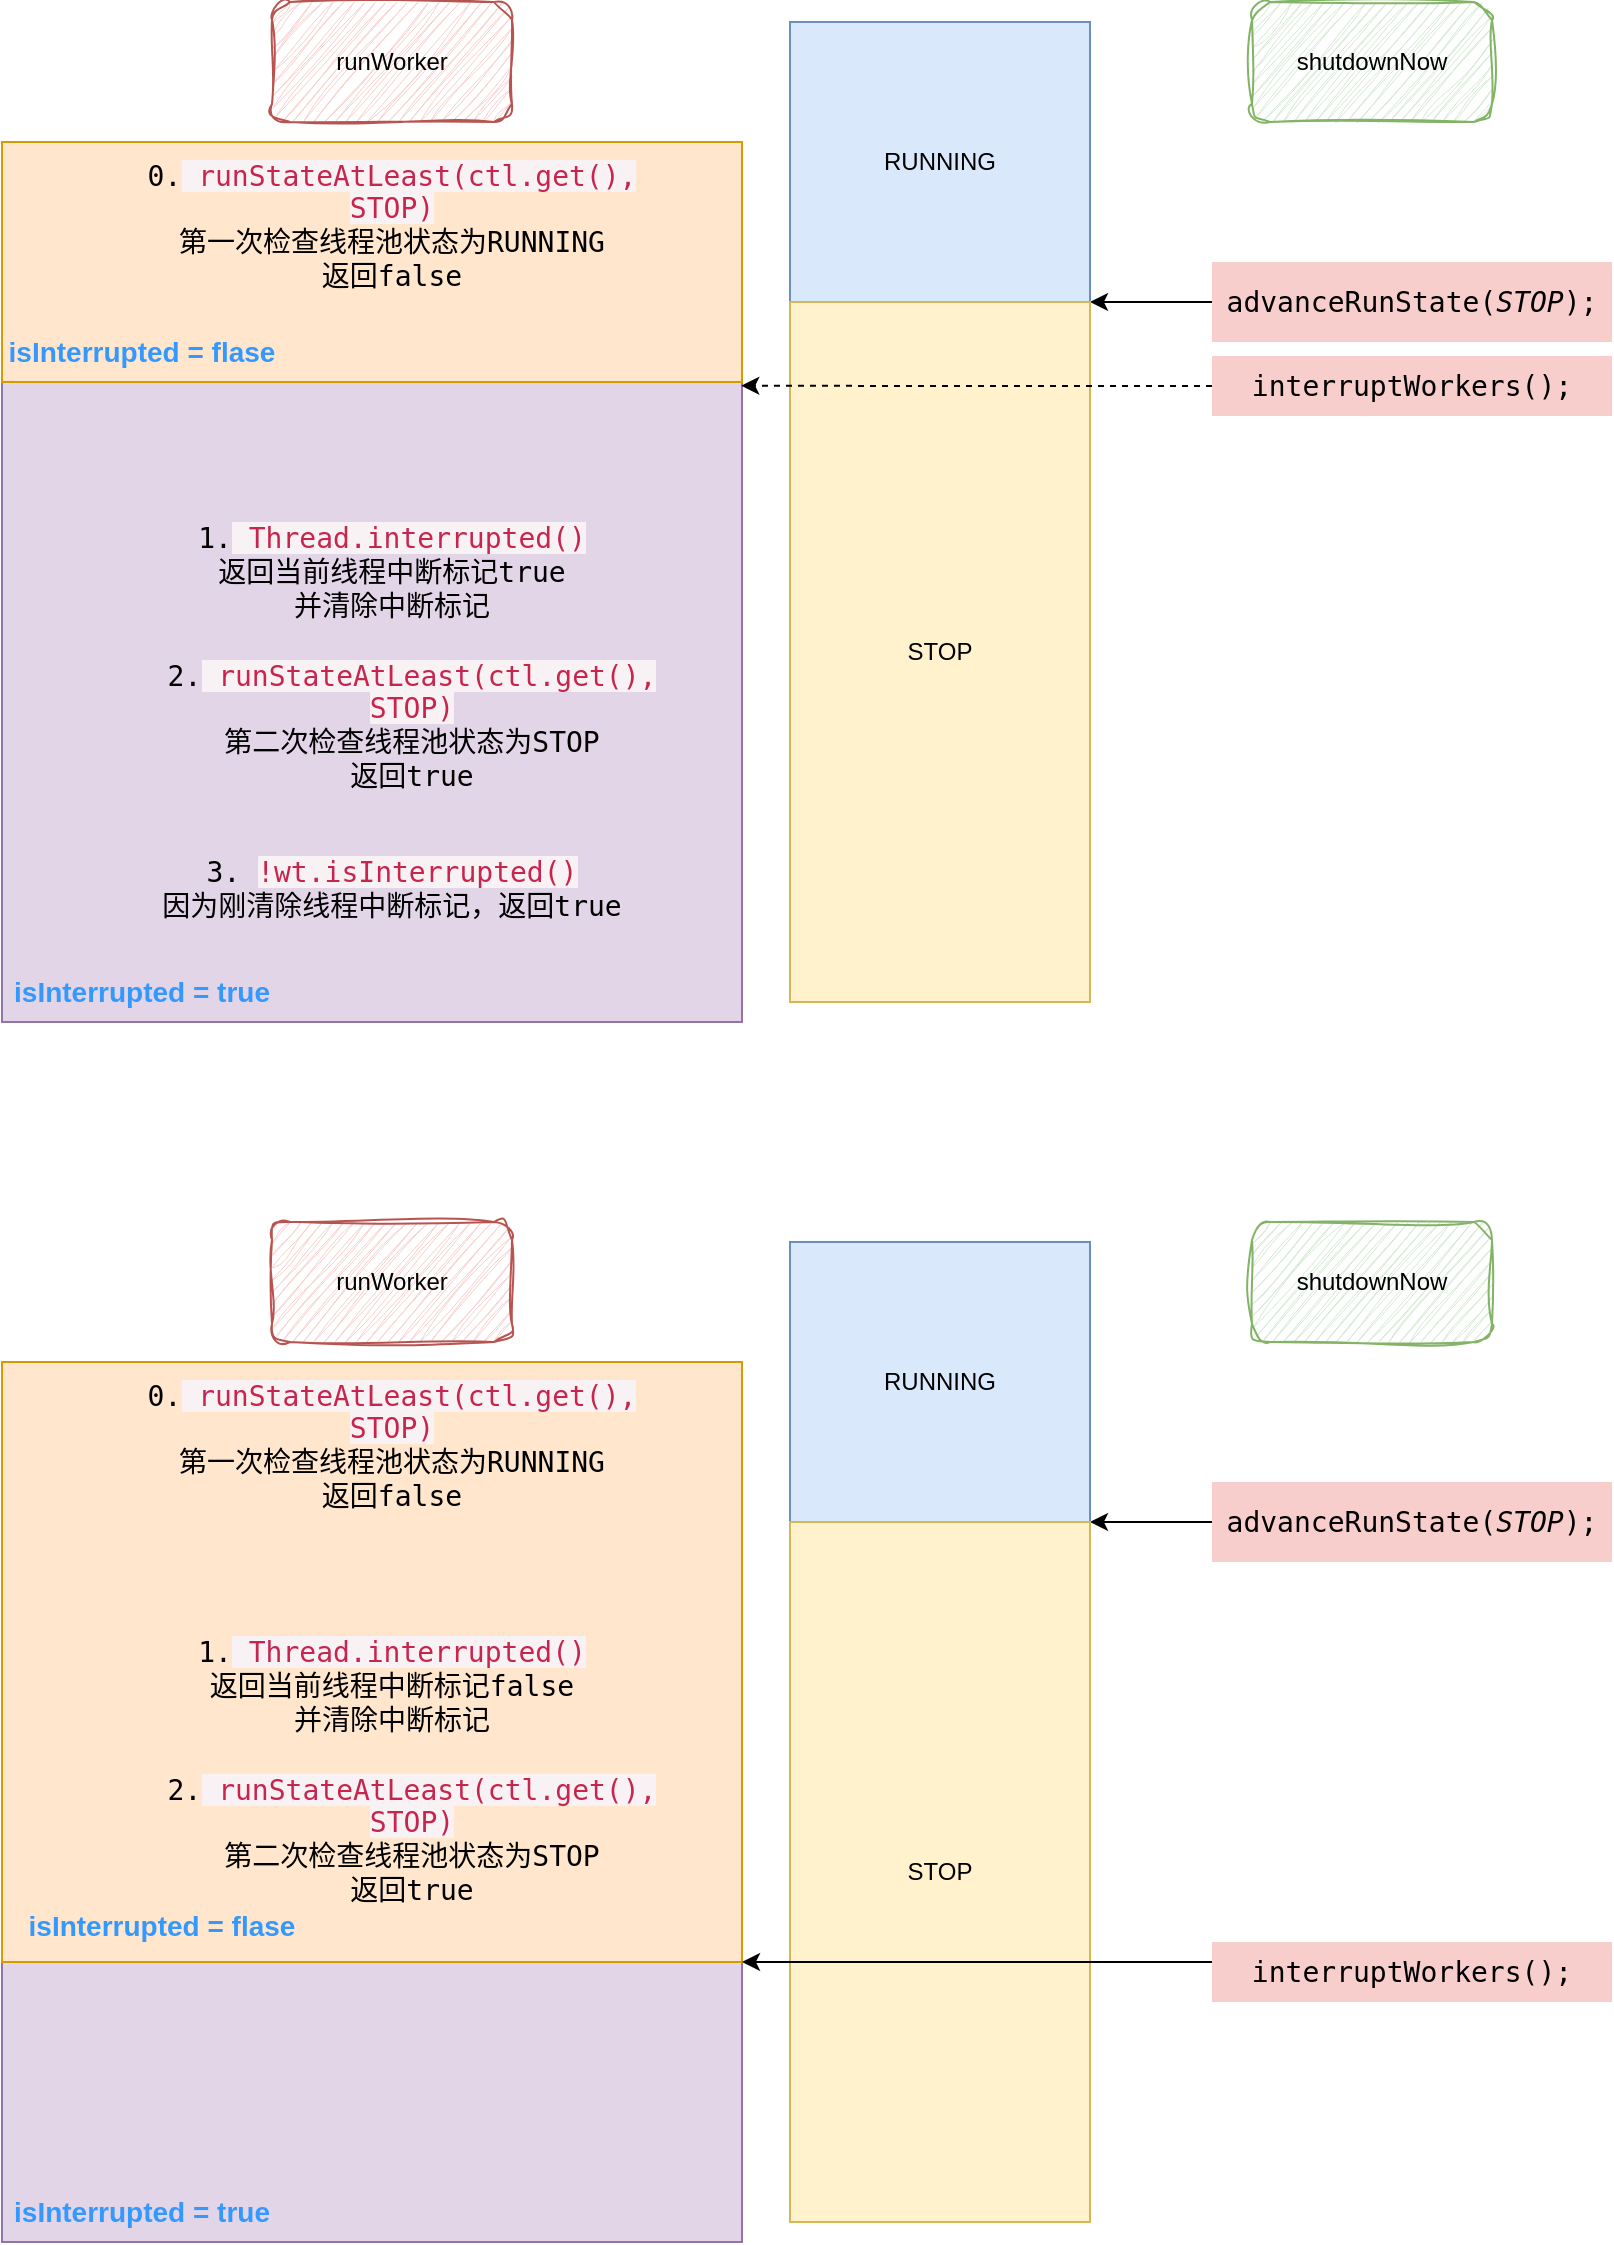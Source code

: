 <mxfile version="24.0.2" type="github">
  <diagram name="第 1 页" id="Uj0Uj4o8aCDhshB4VJA2">
    <mxGraphModel dx="2129" dy="704" grid="1" gridSize="10" guides="1" tooltips="1" connect="1" arrows="1" fold="1" page="1" pageScale="1" pageWidth="827" pageHeight="1169" math="0" shadow="0">
      <root>
        <mxCell id="0" />
        <mxCell id="1" parent="0" />
        <mxCell id="_DXr_ldPaw0vMZ3tcQ86-50" value="" style="rounded=0;whiteSpace=wrap;html=1;" vertex="1" parent="1">
          <mxGeometry x="-50" y="790" width="370" height="440" as="geometry" />
        </mxCell>
        <mxCell id="_DXr_ldPaw0vMZ3tcQ86-57" value="" style="rounded=0;whiteSpace=wrap;html=1;fillColor=#e1d5e7;strokeColor=#9673a6;" vertex="1" parent="1">
          <mxGeometry x="-50" y="910" width="370" height="320" as="geometry" />
        </mxCell>
        <mxCell id="_DXr_ldPaw0vMZ3tcQ86-51" value="" style="rounded=0;whiteSpace=wrap;html=1;fillColor=#ffe6cc;strokeColor=#d79b00;" vertex="1" parent="1">
          <mxGeometry x="-50" y="790" width="370" height="120" as="geometry" />
        </mxCell>
        <mxCell id="_DXr_ldPaw0vMZ3tcQ86-37" value="runWorker" style="rounded=1;whiteSpace=wrap;html=1;sketch=1;curveFitting=1;jiggle=2;fillColor=#f8cecc;strokeColor=#b85450;" vertex="1" parent="1">
          <mxGeometry x="85" y="720" width="120" height="60" as="geometry" />
        </mxCell>
        <mxCell id="_DXr_ldPaw0vMZ3tcQ86-38" value="shutdownNow" style="rounded=1;whiteSpace=wrap;html=1;sketch=1;curveFitting=1;jiggle=2;fillColor=#d5e8d4;strokeColor=#82b366;" vertex="1" parent="1">
          <mxGeometry x="575" y="720" width="120" height="60" as="geometry" />
        </mxCell>
        <mxCell id="_DXr_ldPaw0vMZ3tcQ86-39" value="" style="rounded=0;whiteSpace=wrap;html=1;fillColor=#f5f5f5;fontColor=#333333;strokeColor=#666666;" vertex="1" parent="1">
          <mxGeometry x="344" y="730" width="150" height="270" as="geometry" />
        </mxCell>
        <mxCell id="_DXr_ldPaw0vMZ3tcQ86-41" value="RUNNING" style="rounded=0;whiteSpace=wrap;html=1;fillColor=#dae8fc;strokeColor=#6c8ebf;" vertex="1" parent="1">
          <mxGeometry x="344" y="730" width="150" height="140" as="geometry" />
        </mxCell>
        <mxCell id="_DXr_ldPaw0vMZ3tcQ86-42" style="edgeStyle=orthogonalEdgeStyle;rounded=0;orthogonalLoop=1;jettySize=auto;html=1;entryX=1;entryY=0;entryDx=0;entryDy=0;" edge="1" parent="1" source="_DXr_ldPaw0vMZ3tcQ86-43" target="_DXr_ldPaw0vMZ3tcQ86-45">
          <mxGeometry relative="1" as="geometry">
            <Array as="points">
              <mxPoint x="495" y="870" />
              <mxPoint x="495" y="870" />
            </Array>
          </mxGeometry>
        </mxCell>
        <mxCell id="_DXr_ldPaw0vMZ3tcQ86-43" value="&lt;div style=&quot;font-family: &amp;quot;JetBrains Mono&amp;quot;, monospace; font-size: 14px; white-space: pre;&quot;&gt;advanceRunState(&lt;span style=&quot;font-style: italic; font-size: 14px;&quot;&gt;STOP&lt;/span&gt;)&lt;span style=&quot;font-size: 14px;&quot;&gt;;&lt;/span&gt;&lt;/div&gt;" style="text;html=1;align=center;verticalAlign=middle;whiteSpace=wrap;rounded=0;fontSize=14;fillColor=#f8cecc;strokeColor=none;" vertex="1" parent="1">
          <mxGeometry x="555" y="850" width="200" height="40" as="geometry" />
        </mxCell>
        <mxCell id="_DXr_ldPaw0vMZ3tcQ86-45" value="STOP" style="rounded=0;whiteSpace=wrap;html=1;fillColor=#fff2cc;strokeColor=#d6b656;" vertex="1" parent="1">
          <mxGeometry x="344" y="870" width="150" height="350" as="geometry" />
        </mxCell>
        <mxCell id="_DXr_ldPaw0vMZ3tcQ86-46" value="&lt;span style=&quot;font-family: &amp;quot;Source Code Pro&amp;quot;, &amp;quot;DejaVu Sans Mono&amp;quot;, &amp;quot;Ubuntu Mono&amp;quot;, &amp;quot;Anonymous Pro&amp;quot;, &amp;quot;Droid Sans Mono&amp;quot;, Menlo, Monaco, Consolas, Inconsolata, Courier, monospace, &amp;quot;PingFang SC&amp;quot;, &amp;quot;Microsoft YaHei&amp;quot;, sans-serif; font-size: 14px; font-variant-ligatures: no-common-ligatures; text-align: left;&quot;&gt;1.&lt;/span&gt;&lt;span style=&quot;color: rgb(199, 37, 78); font-family: &amp;quot;Source Code Pro&amp;quot;, &amp;quot;DejaVu Sans Mono&amp;quot;, &amp;quot;Ubuntu Mono&amp;quot;, &amp;quot;Anonymous Pro&amp;quot;, &amp;quot;Droid Sans Mono&amp;quot;, Menlo, Monaco, Consolas, Inconsolata, Courier, monospace, &amp;quot;PingFang SC&amp;quot;, &amp;quot;Microsoft YaHei&amp;quot;, sans-serif; font-size: 14px; font-variant-ligatures: no-common-ligatures; text-align: left; background-color: rgb(249, 242, 244);&quot;&gt; Thread.interrupted()&lt;/span&gt;&lt;div&gt;&lt;span style=&quot;font-family: &amp;quot;Source Code Pro&amp;quot;, &amp;quot;DejaVu Sans Mono&amp;quot;, &amp;quot;Ubuntu Mono&amp;quot;, &amp;quot;Anonymous Pro&amp;quot;, &amp;quot;Droid Sans Mono&amp;quot;, Menlo, Monaco, Consolas, Inconsolata, Courier, monospace, &amp;quot;PingFang SC&amp;quot;, &amp;quot;Microsoft YaHei&amp;quot;, sans-serif; font-size: 14px; font-variant-ligatures: no-common-ligatures; text-align: left;&quot;&gt;返回当前线程中断标记true&lt;/span&gt;&lt;/div&gt;&lt;div&gt;&lt;span style=&quot;font-family: &amp;quot;Source Code Pro&amp;quot;, &amp;quot;DejaVu Sans Mono&amp;quot;, &amp;quot;Ubuntu Mono&amp;quot;, &amp;quot;Anonymous Pro&amp;quot;, &amp;quot;Droid Sans Mono&amp;quot;, Menlo, Monaco, Consolas, Inconsolata, Courier, monospace, &amp;quot;PingFang SC&amp;quot;, &amp;quot;Microsoft YaHei&amp;quot;, sans-serif; font-size: 14px; font-variant-ligatures: no-common-ligatures; text-align: left;&quot;&gt;并清除中断标记&lt;/span&gt;&lt;/div&gt;" style="text;html=1;align=center;verticalAlign=middle;whiteSpace=wrap;rounded=0;" vertex="1" parent="1">
          <mxGeometry x="35" y="980" width="220" height="50" as="geometry" />
        </mxCell>
        <mxCell id="_DXr_ldPaw0vMZ3tcQ86-47" value="&lt;div style=&quot;&quot;&gt;&lt;span style=&quot;background-color: initial; font-family: &amp;quot;Source Code Pro&amp;quot;, &amp;quot;DejaVu Sans Mono&amp;quot;, &amp;quot;Ubuntu Mono&amp;quot;, &amp;quot;Anonymous Pro&amp;quot;, &amp;quot;Droid Sans Mono&amp;quot;, Menlo, Monaco, Consolas, Inconsolata, Courier, monospace, &amp;quot;PingFang SC&amp;quot;, &amp;quot;Microsoft YaHei&amp;quot;, sans-serif; font-size: 14px; font-variant-ligatures: no-common-ligatures;&quot;&gt;2.&lt;/span&gt;&lt;span style=&quot;color: rgb(199, 37, 78); font-family: &amp;quot;Source Code Pro&amp;quot;, &amp;quot;DejaVu Sans Mono&amp;quot;, &amp;quot;Ubuntu Mono&amp;quot;, &amp;quot;Anonymous Pro&amp;quot;, &amp;quot;Droid Sans Mono&amp;quot;, Menlo, Monaco, Consolas, Inconsolata, Courier, monospace, &amp;quot;PingFang SC&amp;quot;, &amp;quot;Microsoft YaHei&amp;quot;, sans-serif; font-size: 14px; font-variant-ligatures: no-common-ligatures; background-color: rgb(249, 242, 244);&quot;&gt;&amp;nbsp;&lt;/span&gt;&lt;span style=&quot;color: rgb(199, 37, 78); font-family: &amp;quot;Source Code Pro&amp;quot;, &amp;quot;DejaVu Sans Mono&amp;quot;, &amp;quot;Ubuntu Mono&amp;quot;, &amp;quot;Anonymous Pro&amp;quot;, &amp;quot;Droid Sans Mono&amp;quot;, Menlo, Monaco, Consolas, Inconsolata, Courier, monospace, &amp;quot;PingFang SC&amp;quot;, &amp;quot;Microsoft YaHei&amp;quot;, sans-serif; font-size: 14px; font-variant-ligatures: no-common-ligatures; background-color: rgb(249, 242, 244);&quot;&gt;runStateAtLeast(ctl.get(), STOP)&lt;/span&gt;&lt;/div&gt;&lt;div style=&quot;&quot;&gt;&lt;font face=&quot;Source Code Pro, DejaVu Sans Mono, Ubuntu Mono, Anonymous Pro, Droid Sans Mono, Menlo, Monaco, Consolas, Inconsolata, Courier, monospace, PingFang SC, Microsoft YaHei, sans-serif&quot;&gt;&lt;span style=&quot;font-size: 14px; font-variant-ligatures: no-common-ligatures;&quot;&gt;第二次检查线程池状态为STOP&lt;/span&gt;&lt;/font&gt;&lt;/div&gt;&lt;div style=&quot;&quot;&gt;&lt;font face=&quot;Source Code Pro, DejaVu Sans Mono, Ubuntu Mono, Anonymous Pro, Droid Sans Mono, Menlo, Monaco, Consolas, Inconsolata, Courier, monospace, PingFang SC, Microsoft YaHei, sans-serif&quot;&gt;&lt;span style=&quot;font-size: 14px; font-variant-ligatures: no-common-ligatures;&quot;&gt;返回true&lt;/span&gt;&lt;/font&gt;&lt;/div&gt;&lt;div style=&quot;&quot;&gt;&lt;span style=&quot;font-family: &amp;quot;Source Code Pro&amp;quot;, &amp;quot;DejaVu Sans Mono&amp;quot;, &amp;quot;Ubuntu Mono&amp;quot;, &amp;quot;Anonymous Pro&amp;quot;, &amp;quot;Droid Sans Mono&amp;quot;, Menlo, Monaco, Consolas, Inconsolata, Courier, monospace, &amp;quot;PingFang SC&amp;quot;, &amp;quot;Microsoft YaHei&amp;quot;, sans-serif; font-size: 14px; font-variant-ligatures: no-common-ligatures;&quot;&gt;&lt;br&gt;&lt;/span&gt;&lt;/div&gt;" style="text;html=1;align=center;verticalAlign=middle;whiteSpace=wrap;rounded=0;" vertex="1" parent="1">
          <mxGeometry x="10" y="1070" width="290" height="40" as="geometry" />
        </mxCell>
        <mxCell id="_DXr_ldPaw0vMZ3tcQ86-48" value="&lt;div style=&quot;&quot;&gt;&lt;span style=&quot;background-color: initial; font-family: &amp;quot;Source Code Pro&amp;quot;, &amp;quot;DejaVu Sans Mono&amp;quot;, &amp;quot;Ubuntu Mono&amp;quot;, &amp;quot;Anonymous Pro&amp;quot;, &amp;quot;Droid Sans Mono&amp;quot;, Menlo, Monaco, Consolas, Inconsolata, Courier, monospace, &amp;quot;PingFang SC&amp;quot;, &amp;quot;Microsoft YaHei&amp;quot;, sans-serif; font-size: 14px; font-variant-ligatures: no-common-ligatures;&quot;&gt;0.&lt;/span&gt;&lt;span style=&quot;color: rgb(199, 37, 78); font-family: &amp;quot;Source Code Pro&amp;quot;, &amp;quot;DejaVu Sans Mono&amp;quot;, &amp;quot;Ubuntu Mono&amp;quot;, &amp;quot;Anonymous Pro&amp;quot;, &amp;quot;Droid Sans Mono&amp;quot;, Menlo, Monaco, Consolas, Inconsolata, Courier, monospace, &amp;quot;PingFang SC&amp;quot;, &amp;quot;Microsoft YaHei&amp;quot;, sans-serif; font-size: 14px; font-variant-ligatures: no-common-ligatures; background-color: rgb(249, 242, 244);&quot;&gt;&amp;nbsp;&lt;/span&gt;&lt;span style=&quot;color: rgb(199, 37, 78); font-family: &amp;quot;Source Code Pro&amp;quot;, &amp;quot;DejaVu Sans Mono&amp;quot;, &amp;quot;Ubuntu Mono&amp;quot;, &amp;quot;Anonymous Pro&amp;quot;, &amp;quot;Droid Sans Mono&amp;quot;, Menlo, Monaco, Consolas, Inconsolata, Courier, monospace, &amp;quot;PingFang SC&amp;quot;, &amp;quot;Microsoft YaHei&amp;quot;, sans-serif; font-size: 14px; font-variant-ligatures: no-common-ligatures; background-color: rgb(249, 242, 244);&quot;&gt;runStateAtLeast(ctl.get(), STOP)&lt;/span&gt;&lt;/div&gt;&lt;div style=&quot;&quot;&gt;&lt;font face=&quot;Source Code Pro, DejaVu Sans Mono, Ubuntu Mono, Anonymous Pro, Droid Sans Mono, Menlo, Monaco, Consolas, Inconsolata, Courier, monospace, PingFang SC, Microsoft YaHei, sans-serif&quot;&gt;&lt;span style=&quot;font-size: 14px; font-variant-ligatures: no-common-ligatures;&quot;&gt;第一次检查线程池状态为RUNNING&lt;/span&gt;&lt;/font&gt;&lt;/div&gt;&lt;div style=&quot;&quot;&gt;&lt;font face=&quot;Source Code Pro, DejaVu Sans Mono, Ubuntu Mono, Anonymous Pro, Droid Sans Mono, Menlo, Monaco, Consolas, Inconsolata, Courier, monospace, PingFang SC, Microsoft YaHei, sans-serif&quot;&gt;&lt;span style=&quot;font-size: 14px; font-variant-ligatures: no-common-ligatures;&quot;&gt;返回false&lt;/span&gt;&lt;/font&gt;&lt;/div&gt;&lt;div style=&quot;&quot;&gt;&lt;span style=&quot;font-family: &amp;quot;Source Code Pro&amp;quot;, &amp;quot;DejaVu Sans Mono&amp;quot;, &amp;quot;Ubuntu Mono&amp;quot;, &amp;quot;Anonymous Pro&amp;quot;, &amp;quot;Droid Sans Mono&amp;quot;, Menlo, Monaco, Consolas, Inconsolata, Courier, monospace, &amp;quot;PingFang SC&amp;quot;, &amp;quot;Microsoft YaHei&amp;quot;, sans-serif; font-size: 14px; font-variant-ligatures: no-common-ligatures;&quot;&gt;&lt;br&gt;&lt;/span&gt;&lt;/div&gt;" style="text;html=1;align=center;verticalAlign=middle;whiteSpace=wrap;rounded=0;" vertex="1" parent="1">
          <mxGeometry y="820" width="290" height="40" as="geometry" />
        </mxCell>
        <mxCell id="_DXr_ldPaw0vMZ3tcQ86-49" value="&lt;span style=&quot;font-family: &amp;quot;Source Code Pro&amp;quot;, &amp;quot;DejaVu Sans Mono&amp;quot;, &amp;quot;Ubuntu Mono&amp;quot;, &amp;quot;Anonymous Pro&amp;quot;, &amp;quot;Droid Sans Mono&amp;quot;, Menlo, Monaco, Consolas, Inconsolata, Courier, monospace, &amp;quot;PingFang SC&amp;quot;, &amp;quot;Microsoft YaHei&amp;quot;, sans-serif; font-size: 14px; font-style: normal; font-variant-ligatures: no-common-ligatures; font-variant-caps: normal; font-weight: 400; letter-spacing: normal; orphans: 2; text-indent: 0px; text-transform: none; widows: 2; word-spacing: 0px; -webkit-text-stroke-width: 0px; white-space: normal; text-decoration-thickness: initial; text-decoration-style: initial; text-decoration-color: initial; float: none; display: inline !important;&quot;&gt;3. &lt;/span&gt;&lt;span style=&quot;color: rgb(199, 37, 78); font-family: &amp;quot;Source Code Pro&amp;quot;, &amp;quot;DejaVu Sans Mono&amp;quot;, &amp;quot;Ubuntu Mono&amp;quot;, &amp;quot;Anonymous Pro&amp;quot;, &amp;quot;Droid Sans Mono&amp;quot;, Menlo, Monaco, Consolas, Inconsolata, Courier, monospace, &amp;quot;PingFang SC&amp;quot;, &amp;quot;Microsoft YaHei&amp;quot;, sans-serif; font-size: 14px; font-style: normal; font-variant-ligatures: no-common-ligatures; font-variant-caps: normal; font-weight: 400; letter-spacing: normal; orphans: 2; text-indent: 0px; text-transform: none; widows: 2; word-spacing: 0px; -webkit-text-stroke-width: 0px; white-space: normal; background-color: rgb(249, 242, 244); text-decoration-thickness: initial; text-decoration-style: initial; text-decoration-color: initial; float: none; display: inline !important;&quot;&gt;!wt.isInterrupted()&lt;/span&gt;&lt;div&gt;&lt;span style=&quot;font-family: &amp;quot;Source Code Pro&amp;quot;, &amp;quot;DejaVu Sans Mono&amp;quot;, &amp;quot;Ubuntu Mono&amp;quot;, &amp;quot;Anonymous Pro&amp;quot;, &amp;quot;Droid Sans Mono&amp;quot;, Menlo, Monaco, Consolas, Inconsolata, Courier, monospace, &amp;quot;PingFang SC&amp;quot;, &amp;quot;Microsoft YaHei&amp;quot;, sans-serif; font-size: 14px; font-style: normal; font-variant-ligatures: no-common-ligatures; font-variant-caps: normal; font-weight: 400; letter-spacing: normal; orphans: 2; text-indent: 0px; text-transform: none; widows: 2; word-spacing: 0px; -webkit-text-stroke-width: 0px; white-space: normal; text-decoration-thickness: initial; text-decoration-style: initial; text-decoration-color: initial; float: none; display: inline !important;&quot;&gt;因为刚清除线程中断标记，返回true&lt;/span&gt;&lt;/div&gt;" style="text;whiteSpace=wrap;html=1;align=center;" vertex="1" parent="1">
          <mxGeometry x="20" y="1140" width="250" height="40" as="geometry" />
        </mxCell>
        <mxCell id="_DXr_ldPaw0vMZ3tcQ86-53" value="isInterrupted = flase" style="text;html=1;align=center;verticalAlign=middle;whiteSpace=wrap;rounded=0;fontStyle=1;fontSize=14;fontColor=#3399FF;" vertex="1" parent="1">
          <mxGeometry x="-50" y="880" width="140" height="30" as="geometry" />
        </mxCell>
        <mxCell id="_DXr_ldPaw0vMZ3tcQ86-54" value="&lt;div style=&quot;font-family: &amp;quot;JetBrains Mono&amp;quot;, monospace; font-size: 14px; white-space: pre;&quot;&gt;&lt;span style=&quot;background-color: initial;&quot;&gt;interruptWorkers();&lt;/span&gt;&lt;br&gt;&lt;/div&gt;" style="text;html=1;align=center;verticalAlign=middle;whiteSpace=wrap;rounded=0;fontSize=14;fillColor=#f8cecc;strokeColor=none;" vertex="1" parent="1">
          <mxGeometry x="555" y="897" width="200" height="30" as="geometry" />
        </mxCell>
        <mxCell id="_DXr_ldPaw0vMZ3tcQ86-56" style="edgeStyle=orthogonalEdgeStyle;rounded=0;orthogonalLoop=1;jettySize=auto;html=1;entryX=0.999;entryY=0.277;entryDx=0;entryDy=0;entryPerimeter=0;dashed=1;" edge="1" parent="1" source="_DXr_ldPaw0vMZ3tcQ86-54" target="_DXr_ldPaw0vMZ3tcQ86-50">
          <mxGeometry relative="1" as="geometry" />
        </mxCell>
        <mxCell id="_DXr_ldPaw0vMZ3tcQ86-58" value="isInterrupted = true" style="text;html=1;align=center;verticalAlign=middle;whiteSpace=wrap;rounded=0;fontStyle=1;fontSize=14;fontColor=#3399FF;" vertex="1" parent="1">
          <mxGeometry x="-50" y="1200" width="140" height="30" as="geometry" />
        </mxCell>
        <mxCell id="_DXr_ldPaw0vMZ3tcQ86-59" value="" style="rounded=0;whiteSpace=wrap;html=1;" vertex="1" parent="1">
          <mxGeometry x="-50" y="1400" width="370" height="440" as="geometry" />
        </mxCell>
        <mxCell id="_DXr_ldPaw0vMZ3tcQ86-60" value="" style="rounded=0;whiteSpace=wrap;html=1;fillColor=#e1d5e7;strokeColor=#9673a6;" vertex="1" parent="1">
          <mxGeometry x="-50" y="1700" width="370" height="140" as="geometry" />
        </mxCell>
        <mxCell id="_DXr_ldPaw0vMZ3tcQ86-61" value="" style="rounded=0;whiteSpace=wrap;html=1;fillColor=#ffe6cc;strokeColor=#d79b00;" vertex="1" parent="1">
          <mxGeometry x="-50" y="1400" width="370" height="300" as="geometry" />
        </mxCell>
        <mxCell id="_DXr_ldPaw0vMZ3tcQ86-62" value="runWorker" style="rounded=1;whiteSpace=wrap;html=1;sketch=1;curveFitting=1;jiggle=2;fillColor=#f8cecc;strokeColor=#b85450;" vertex="1" parent="1">
          <mxGeometry x="85" y="1330" width="120" height="60" as="geometry" />
        </mxCell>
        <mxCell id="_DXr_ldPaw0vMZ3tcQ86-63" value="shutdownNow" style="rounded=1;whiteSpace=wrap;html=1;sketch=1;curveFitting=1;jiggle=2;fillColor=#d5e8d4;strokeColor=#82b366;" vertex="1" parent="1">
          <mxGeometry x="575" y="1330" width="120" height="60" as="geometry" />
        </mxCell>
        <mxCell id="_DXr_ldPaw0vMZ3tcQ86-64" value="" style="rounded=0;whiteSpace=wrap;html=1;fillColor=#f5f5f5;fontColor=#333333;strokeColor=#666666;" vertex="1" parent="1">
          <mxGeometry x="344" y="1340" width="150" height="270" as="geometry" />
        </mxCell>
        <mxCell id="_DXr_ldPaw0vMZ3tcQ86-65" value="RUNNING" style="rounded=0;whiteSpace=wrap;html=1;fillColor=#dae8fc;strokeColor=#6c8ebf;" vertex="1" parent="1">
          <mxGeometry x="344" y="1340" width="150" height="140" as="geometry" />
        </mxCell>
        <mxCell id="_DXr_ldPaw0vMZ3tcQ86-66" style="edgeStyle=orthogonalEdgeStyle;rounded=0;orthogonalLoop=1;jettySize=auto;html=1;entryX=1;entryY=0;entryDx=0;entryDy=0;" edge="1" parent="1" source="_DXr_ldPaw0vMZ3tcQ86-67" target="_DXr_ldPaw0vMZ3tcQ86-68">
          <mxGeometry relative="1" as="geometry">
            <Array as="points">
              <mxPoint x="495" y="1480" />
              <mxPoint x="495" y="1480" />
            </Array>
          </mxGeometry>
        </mxCell>
        <mxCell id="_DXr_ldPaw0vMZ3tcQ86-67" value="&lt;div style=&quot;font-family: &amp;quot;JetBrains Mono&amp;quot;, monospace; font-size: 14px; white-space: pre;&quot;&gt;advanceRunState(&lt;span style=&quot;font-style: italic; font-size: 14px;&quot;&gt;STOP&lt;/span&gt;)&lt;span style=&quot;font-size: 14px;&quot;&gt;;&lt;/span&gt;&lt;/div&gt;" style="text;html=1;align=center;verticalAlign=middle;whiteSpace=wrap;rounded=0;fontSize=14;fillColor=#f8cecc;strokeColor=none;" vertex="1" parent="1">
          <mxGeometry x="555" y="1460" width="200" height="40" as="geometry" />
        </mxCell>
        <mxCell id="_DXr_ldPaw0vMZ3tcQ86-68" value="STOP" style="rounded=0;whiteSpace=wrap;html=1;fillColor=#fff2cc;strokeColor=#d6b656;" vertex="1" parent="1">
          <mxGeometry x="344" y="1480" width="150" height="350" as="geometry" />
        </mxCell>
        <mxCell id="_DXr_ldPaw0vMZ3tcQ86-69" value="&lt;span style=&quot;font-family: &amp;quot;Source Code Pro&amp;quot;, &amp;quot;DejaVu Sans Mono&amp;quot;, &amp;quot;Ubuntu Mono&amp;quot;, &amp;quot;Anonymous Pro&amp;quot;, &amp;quot;Droid Sans Mono&amp;quot;, Menlo, Monaco, Consolas, Inconsolata, Courier, monospace, &amp;quot;PingFang SC&amp;quot;, &amp;quot;Microsoft YaHei&amp;quot;, sans-serif; font-size: 14px; font-variant-ligatures: no-common-ligatures; text-align: left;&quot;&gt;1.&lt;/span&gt;&lt;span style=&quot;color: rgb(199, 37, 78); font-family: &amp;quot;Source Code Pro&amp;quot;, &amp;quot;DejaVu Sans Mono&amp;quot;, &amp;quot;Ubuntu Mono&amp;quot;, &amp;quot;Anonymous Pro&amp;quot;, &amp;quot;Droid Sans Mono&amp;quot;, Menlo, Monaco, Consolas, Inconsolata, Courier, monospace, &amp;quot;PingFang SC&amp;quot;, &amp;quot;Microsoft YaHei&amp;quot;, sans-serif; font-size: 14px; font-variant-ligatures: no-common-ligatures; text-align: left; background-color: rgb(249, 242, 244);&quot;&gt; Thread.interrupted()&lt;/span&gt;&lt;div&gt;&lt;span style=&quot;font-family: &amp;quot;Source Code Pro&amp;quot;, &amp;quot;DejaVu Sans Mono&amp;quot;, &amp;quot;Ubuntu Mono&amp;quot;, &amp;quot;Anonymous Pro&amp;quot;, &amp;quot;Droid Sans Mono&amp;quot;, Menlo, Monaco, Consolas, Inconsolata, Courier, monospace, &amp;quot;PingFang SC&amp;quot;, &amp;quot;Microsoft YaHei&amp;quot;, sans-serif; font-size: 14px; font-variant-ligatures: no-common-ligatures; text-align: left;&quot;&gt;返回当前线程中断标记false&lt;/span&gt;&lt;/div&gt;&lt;div&gt;&lt;span style=&quot;font-family: &amp;quot;Source Code Pro&amp;quot;, &amp;quot;DejaVu Sans Mono&amp;quot;, &amp;quot;Ubuntu Mono&amp;quot;, &amp;quot;Anonymous Pro&amp;quot;, &amp;quot;Droid Sans Mono&amp;quot;, Menlo, Monaco, Consolas, Inconsolata, Courier, monospace, &amp;quot;PingFang SC&amp;quot;, &amp;quot;Microsoft YaHei&amp;quot;, sans-serif; font-size: 14px; font-variant-ligatures: no-common-ligatures; text-align: left;&quot;&gt;并清除中断标记&lt;/span&gt;&lt;/div&gt;" style="text;html=1;align=center;verticalAlign=middle;whiteSpace=wrap;rounded=0;" vertex="1" parent="1">
          <mxGeometry x="35" y="1537" width="220" height="50" as="geometry" />
        </mxCell>
        <mxCell id="_DXr_ldPaw0vMZ3tcQ86-70" value="&lt;div style=&quot;&quot;&gt;&lt;span style=&quot;background-color: initial; font-family: &amp;quot;Source Code Pro&amp;quot;, &amp;quot;DejaVu Sans Mono&amp;quot;, &amp;quot;Ubuntu Mono&amp;quot;, &amp;quot;Anonymous Pro&amp;quot;, &amp;quot;Droid Sans Mono&amp;quot;, Menlo, Monaco, Consolas, Inconsolata, Courier, monospace, &amp;quot;PingFang SC&amp;quot;, &amp;quot;Microsoft YaHei&amp;quot;, sans-serif; font-size: 14px; font-variant-ligatures: no-common-ligatures;&quot;&gt;2.&lt;/span&gt;&lt;span style=&quot;color: rgb(199, 37, 78); font-family: &amp;quot;Source Code Pro&amp;quot;, &amp;quot;DejaVu Sans Mono&amp;quot;, &amp;quot;Ubuntu Mono&amp;quot;, &amp;quot;Anonymous Pro&amp;quot;, &amp;quot;Droid Sans Mono&amp;quot;, Menlo, Monaco, Consolas, Inconsolata, Courier, monospace, &amp;quot;PingFang SC&amp;quot;, &amp;quot;Microsoft YaHei&amp;quot;, sans-serif; font-size: 14px; font-variant-ligatures: no-common-ligatures; background-color: rgb(249, 242, 244);&quot;&gt;&amp;nbsp;&lt;/span&gt;&lt;span style=&quot;color: rgb(199, 37, 78); font-family: &amp;quot;Source Code Pro&amp;quot;, &amp;quot;DejaVu Sans Mono&amp;quot;, &amp;quot;Ubuntu Mono&amp;quot;, &amp;quot;Anonymous Pro&amp;quot;, &amp;quot;Droid Sans Mono&amp;quot;, Menlo, Monaco, Consolas, Inconsolata, Courier, monospace, &amp;quot;PingFang SC&amp;quot;, &amp;quot;Microsoft YaHei&amp;quot;, sans-serif; font-size: 14px; font-variant-ligatures: no-common-ligatures; background-color: rgb(249, 242, 244);&quot;&gt;runStateAtLeast(ctl.get(), STOP)&lt;/span&gt;&lt;/div&gt;&lt;div style=&quot;&quot;&gt;&lt;font face=&quot;Source Code Pro, DejaVu Sans Mono, Ubuntu Mono, Anonymous Pro, Droid Sans Mono, Menlo, Monaco, Consolas, Inconsolata, Courier, monospace, PingFang SC, Microsoft YaHei, sans-serif&quot;&gt;&lt;span style=&quot;font-size: 14px; font-variant-ligatures: no-common-ligatures;&quot;&gt;第二次检查线程池状态为STOP&lt;/span&gt;&lt;/font&gt;&lt;/div&gt;&lt;div style=&quot;&quot;&gt;&lt;font face=&quot;Source Code Pro, DejaVu Sans Mono, Ubuntu Mono, Anonymous Pro, Droid Sans Mono, Menlo, Monaco, Consolas, Inconsolata, Courier, monospace, PingFang SC, Microsoft YaHei, sans-serif&quot;&gt;&lt;span style=&quot;font-size: 14px; font-variant-ligatures: no-common-ligatures;&quot;&gt;返回true&lt;/span&gt;&lt;/font&gt;&lt;/div&gt;&lt;div style=&quot;&quot;&gt;&lt;span style=&quot;font-family: &amp;quot;Source Code Pro&amp;quot;, &amp;quot;DejaVu Sans Mono&amp;quot;, &amp;quot;Ubuntu Mono&amp;quot;, &amp;quot;Anonymous Pro&amp;quot;, &amp;quot;Droid Sans Mono&amp;quot;, Menlo, Monaco, Consolas, Inconsolata, Courier, monospace, &amp;quot;PingFang SC&amp;quot;, &amp;quot;Microsoft YaHei&amp;quot;, sans-serif; font-size: 14px; font-variant-ligatures: no-common-ligatures;&quot;&gt;&lt;br&gt;&lt;/span&gt;&lt;/div&gt;" style="text;html=1;align=center;verticalAlign=middle;whiteSpace=wrap;rounded=0;" vertex="1" parent="1">
          <mxGeometry x="10" y="1627" width="290" height="40" as="geometry" />
        </mxCell>
        <mxCell id="_DXr_ldPaw0vMZ3tcQ86-71" value="&lt;div style=&quot;&quot;&gt;&lt;span style=&quot;background-color: initial; font-family: &amp;quot;Source Code Pro&amp;quot;, &amp;quot;DejaVu Sans Mono&amp;quot;, &amp;quot;Ubuntu Mono&amp;quot;, &amp;quot;Anonymous Pro&amp;quot;, &amp;quot;Droid Sans Mono&amp;quot;, Menlo, Monaco, Consolas, Inconsolata, Courier, monospace, &amp;quot;PingFang SC&amp;quot;, &amp;quot;Microsoft YaHei&amp;quot;, sans-serif; font-size: 14px; font-variant-ligatures: no-common-ligatures;&quot;&gt;0.&lt;/span&gt;&lt;span style=&quot;color: rgb(199, 37, 78); font-family: &amp;quot;Source Code Pro&amp;quot;, &amp;quot;DejaVu Sans Mono&amp;quot;, &amp;quot;Ubuntu Mono&amp;quot;, &amp;quot;Anonymous Pro&amp;quot;, &amp;quot;Droid Sans Mono&amp;quot;, Menlo, Monaco, Consolas, Inconsolata, Courier, monospace, &amp;quot;PingFang SC&amp;quot;, &amp;quot;Microsoft YaHei&amp;quot;, sans-serif; font-size: 14px; font-variant-ligatures: no-common-ligatures; background-color: rgb(249, 242, 244);&quot;&gt;&amp;nbsp;&lt;/span&gt;&lt;span style=&quot;color: rgb(199, 37, 78); font-family: &amp;quot;Source Code Pro&amp;quot;, &amp;quot;DejaVu Sans Mono&amp;quot;, &amp;quot;Ubuntu Mono&amp;quot;, &amp;quot;Anonymous Pro&amp;quot;, &amp;quot;Droid Sans Mono&amp;quot;, Menlo, Monaco, Consolas, Inconsolata, Courier, monospace, &amp;quot;PingFang SC&amp;quot;, &amp;quot;Microsoft YaHei&amp;quot;, sans-serif; font-size: 14px; font-variant-ligatures: no-common-ligatures; background-color: rgb(249, 242, 244);&quot;&gt;runStateAtLeast(ctl.get(), STOP)&lt;/span&gt;&lt;/div&gt;&lt;div style=&quot;&quot;&gt;&lt;font face=&quot;Source Code Pro, DejaVu Sans Mono, Ubuntu Mono, Anonymous Pro, Droid Sans Mono, Menlo, Monaco, Consolas, Inconsolata, Courier, monospace, PingFang SC, Microsoft YaHei, sans-serif&quot;&gt;&lt;span style=&quot;font-size: 14px; font-variant-ligatures: no-common-ligatures;&quot;&gt;第一次检查线程池状态为RUNNING&lt;/span&gt;&lt;/font&gt;&lt;/div&gt;&lt;div style=&quot;&quot;&gt;&lt;font face=&quot;Source Code Pro, DejaVu Sans Mono, Ubuntu Mono, Anonymous Pro, Droid Sans Mono, Menlo, Monaco, Consolas, Inconsolata, Courier, monospace, PingFang SC, Microsoft YaHei, sans-serif&quot;&gt;&lt;span style=&quot;font-size: 14px; font-variant-ligatures: no-common-ligatures;&quot;&gt;返回false&lt;/span&gt;&lt;/font&gt;&lt;/div&gt;&lt;div style=&quot;&quot;&gt;&lt;span style=&quot;font-family: &amp;quot;Source Code Pro&amp;quot;, &amp;quot;DejaVu Sans Mono&amp;quot;, &amp;quot;Ubuntu Mono&amp;quot;, &amp;quot;Anonymous Pro&amp;quot;, &amp;quot;Droid Sans Mono&amp;quot;, Menlo, Monaco, Consolas, Inconsolata, Courier, monospace, &amp;quot;PingFang SC&amp;quot;, &amp;quot;Microsoft YaHei&amp;quot;, sans-serif; font-size: 14px; font-variant-ligatures: no-common-ligatures;&quot;&gt;&lt;br&gt;&lt;/span&gt;&lt;/div&gt;" style="text;html=1;align=center;verticalAlign=middle;whiteSpace=wrap;rounded=0;" vertex="1" parent="1">
          <mxGeometry y="1430" width="290" height="40" as="geometry" />
        </mxCell>
        <mxCell id="_DXr_ldPaw0vMZ3tcQ86-73" value="isInterrupted = flase" style="text;html=1;align=center;verticalAlign=middle;whiteSpace=wrap;rounded=0;fontStyle=1;fontSize=14;fontColor=#3399FF;" vertex="1" parent="1">
          <mxGeometry x="-40" y="1667" width="140" height="30" as="geometry" />
        </mxCell>
        <mxCell id="_DXr_ldPaw0vMZ3tcQ86-79" style="edgeStyle=orthogonalEdgeStyle;rounded=0;orthogonalLoop=1;jettySize=auto;html=1;entryX=1;entryY=1;entryDx=0;entryDy=0;" edge="1" parent="1" source="_DXr_ldPaw0vMZ3tcQ86-74" target="_DXr_ldPaw0vMZ3tcQ86-61">
          <mxGeometry relative="1" as="geometry">
            <mxPoint x="330" y="1705" as="targetPoint" />
            <Array as="points">
              <mxPoint x="320" y="1700" />
              <mxPoint x="320" y="1700" />
            </Array>
          </mxGeometry>
        </mxCell>
        <mxCell id="_DXr_ldPaw0vMZ3tcQ86-74" value="&lt;div style=&quot;font-family: &amp;quot;JetBrains Mono&amp;quot;, monospace; font-size: 14px; white-space: pre;&quot;&gt;&lt;span style=&quot;background-color: initial;&quot;&gt;interruptWorkers();&lt;/span&gt;&lt;br&gt;&lt;/div&gt;" style="text;html=1;align=center;verticalAlign=middle;whiteSpace=wrap;rounded=0;fontSize=14;fillColor=#f8cecc;strokeColor=none;" vertex="1" parent="1">
          <mxGeometry x="555" y="1690" width="200" height="30" as="geometry" />
        </mxCell>
        <mxCell id="_DXr_ldPaw0vMZ3tcQ86-76" value="isInterrupted = true" style="text;html=1;align=center;verticalAlign=middle;whiteSpace=wrap;rounded=0;fontStyle=1;fontSize=14;fontColor=#3399FF;" vertex="1" parent="1">
          <mxGeometry x="-50" y="1810" width="140" height="30" as="geometry" />
        </mxCell>
      </root>
    </mxGraphModel>
  </diagram>
</mxfile>
